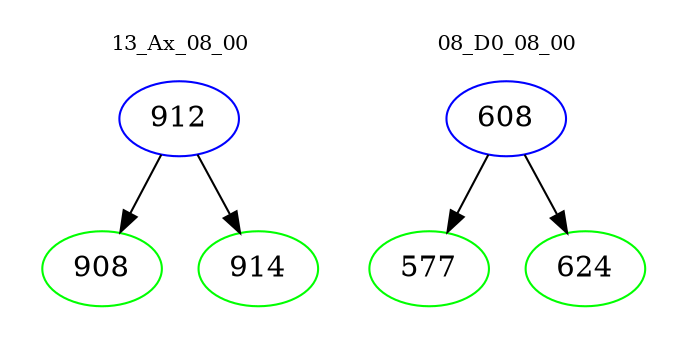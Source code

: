 digraph{
subgraph cluster_0 {
color = white
label = "13_Ax_08_00";
fontsize=10;
T0_912 [label="912", color="blue"]
T0_912 -> T0_908 [color="black"]
T0_908 [label="908", color="green"]
T0_912 -> T0_914 [color="black"]
T0_914 [label="914", color="green"]
}
subgraph cluster_1 {
color = white
label = "08_D0_08_00";
fontsize=10;
T1_608 [label="608", color="blue"]
T1_608 -> T1_577 [color="black"]
T1_577 [label="577", color="green"]
T1_608 -> T1_624 [color="black"]
T1_624 [label="624", color="green"]
}
}
